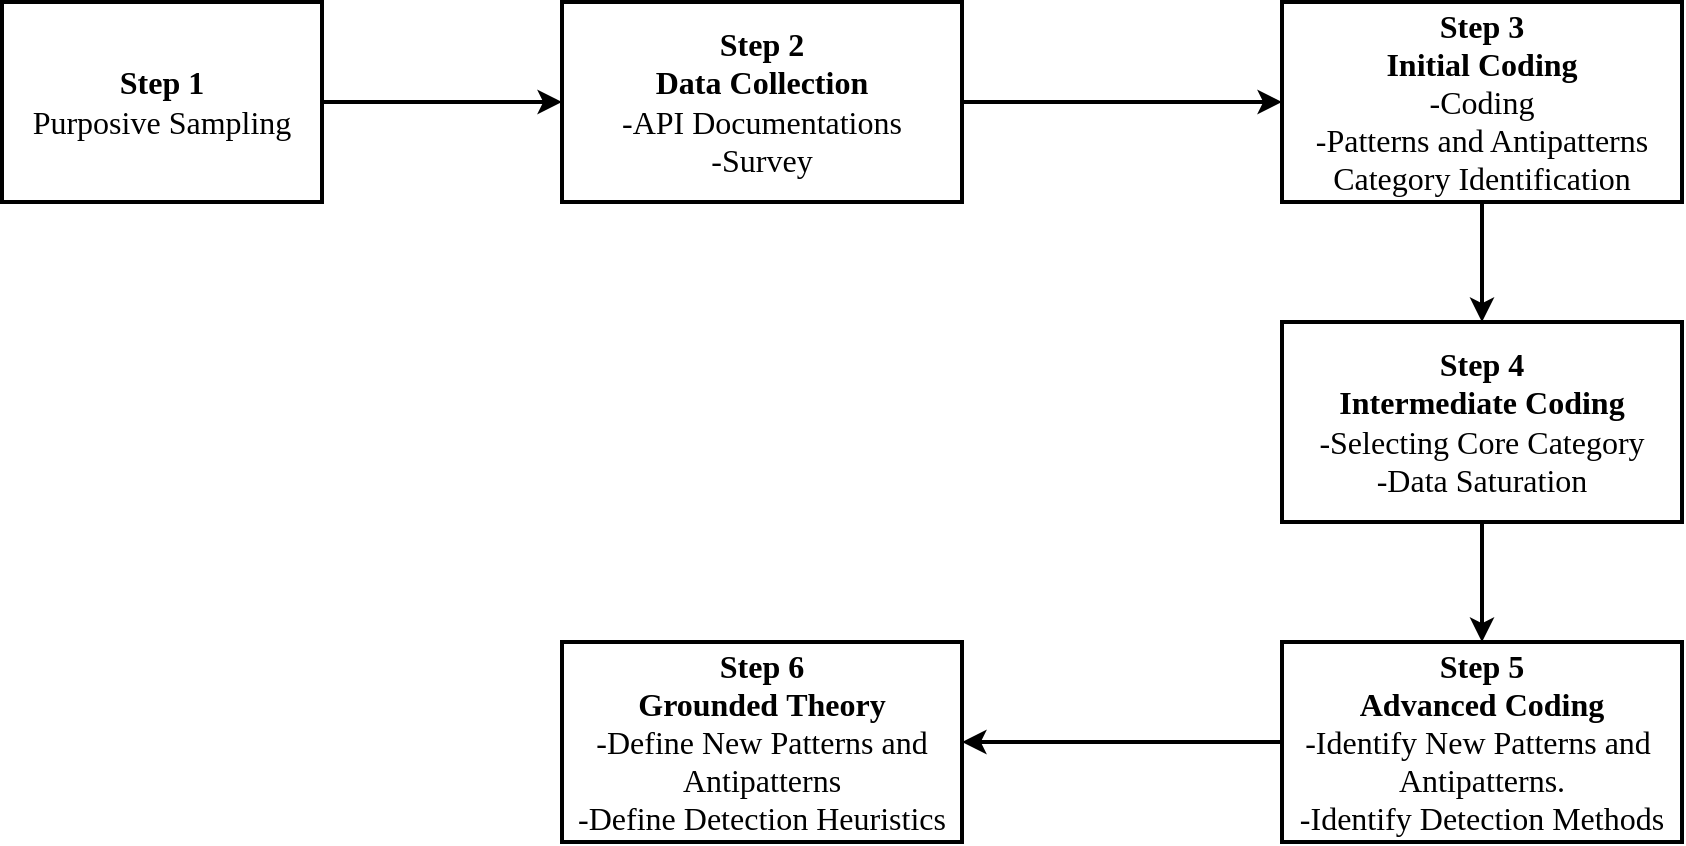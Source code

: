 <mxfile version="26.0.4">
  <diagram name="Page-1" id="SU60sq1JpARpPboAShl4">
    <mxGraphModel dx="1434" dy="746" grid="1" gridSize="10" guides="1" tooltips="1" connect="1" arrows="1" fold="1" page="1" pageScale="1" pageWidth="1100" pageHeight="850" math="0" shadow="0">
      <root>
        <mxCell id="0" />
        <mxCell id="1" parent="0" />
        <mxCell id="MPG2LtDlFFUvsX0TWPEw-2" value="&lt;font style=&quot;font-size: 16px;&quot;&gt;&lt;b style=&quot;&quot;&gt;Step 1&lt;/b&gt;&lt;/font&gt;&lt;div style=&quot;&quot;&gt;&lt;span style=&quot;font-size: 16px;&quot;&gt;Purposive Sampling&lt;/span&gt;&lt;/div&gt;" style="rounded=0;whiteSpace=wrap;html=1;strokeWidth=2;container=0;fontStyle=0;fontFamily=Times New Roman;fontSize=15;" parent="1" vertex="1">
          <mxGeometry x="80" y="200" width="160" height="100" as="geometry" />
        </mxCell>
        <mxCell id="lQT1piTSVn4L2tEJI0oU-2" value="&lt;font style=&quot;font-size: 16px;&quot;&gt;&lt;b style=&quot;&quot;&gt;Step 2&lt;/b&gt;&lt;/font&gt;&lt;div style=&quot;&quot;&gt;&lt;b&gt;&lt;span style=&quot;font-size: 16px;&quot;&gt;Data&amp;nbsp;&lt;/span&gt;&lt;span style=&quot;font-size: 16px; background-color: transparent; color: light-dark(rgb(0, 0, 0), rgb(255, 255, 255));&quot;&gt;Collection&lt;/span&gt;&lt;/b&gt;&lt;/div&gt;&lt;div style=&quot;&quot;&gt;&lt;span style=&quot;font-size: 16px; background-color: transparent; color: light-dark(rgb(0, 0, 0), rgb(255, 255, 255));&quot;&gt;-API Documentations&lt;/span&gt;&lt;/div&gt;&lt;div style=&quot;&quot;&gt;&lt;span style=&quot;font-size: 16px; background-color: transparent; color: light-dark(rgb(0, 0, 0), rgb(255, 255, 255));&quot;&gt;-Survey&lt;/span&gt;&lt;/div&gt;" style="rounded=0;whiteSpace=wrap;html=1;strokeWidth=2;container=0;fontStyle=0;fontFamily=Times New Roman;fontSize=15;" vertex="1" parent="1">
          <mxGeometry x="360" y="200" width="200" height="100" as="geometry" />
        </mxCell>
        <mxCell id="lQT1piTSVn4L2tEJI0oU-3" value="&lt;font style=&quot;font-size: 16px;&quot;&gt;&lt;span style=&quot;&quot;&gt;Step 3&lt;/span&gt;&lt;/font&gt;&lt;div style=&quot;&quot;&gt;&lt;span style=&quot;font-size: 16px;&quot;&gt;Initial&amp;nbsp;&lt;/span&gt;&lt;span style=&quot;font-size: 16px; background-color: transparent; color: light-dark(rgb(0, 0, 0), rgb(255, 255, 255));&quot;&gt;Coding&lt;/span&gt;&lt;/div&gt;&lt;div style=&quot;&quot;&gt;&lt;span style=&quot;font-size: 16px; background-color: transparent; color: light-dark(rgb(0, 0, 0), rgb(255, 255, 255)); font-weight: normal;&quot;&gt;-Coding&lt;/span&gt;&lt;/div&gt;&lt;div style=&quot;&quot;&gt;&lt;span style=&quot;font-size: 16px; background-color: transparent; color: light-dark(rgb(0, 0, 0), rgb(255, 255, 255)); font-weight: normal;&quot;&gt;-Patterns and Antipatterns Category Identification&lt;/span&gt;&lt;/div&gt;" style="rounded=0;whiteSpace=wrap;html=1;strokeWidth=2;container=0;fontStyle=1;fontFamily=Times New Roman;fontSize=15;" vertex="1" parent="1">
          <mxGeometry x="720" y="200" width="200" height="100" as="geometry" />
        </mxCell>
        <mxCell id="lQT1piTSVn4L2tEJI0oU-4" value="&lt;font style=&quot;font-size: 16px;&quot;&gt;&lt;span style=&quot;&quot;&gt;Step 4&lt;br&gt;&lt;/span&gt;&lt;/font&gt;&lt;div style=&quot;&quot;&gt;&lt;span style=&quot;background-color: transparent; font-size: 16px;&quot;&gt;Intermediate&amp;nbsp;&lt;/span&gt;&lt;span style=&quot;font-size: 16px; background-color: transparent; color: light-dark(rgb(0, 0, 0), rgb(255, 255, 255));&quot;&gt;Coding&lt;/span&gt;&lt;/div&gt;&lt;div style=&quot;&quot;&gt;&lt;span style=&quot;font-size: 16px; background-color: transparent; color: light-dark(rgb(0, 0, 0), rgb(255, 255, 255)); font-weight: normal;&quot;&gt;-Selecting Core Category&lt;/span&gt;&lt;/div&gt;&lt;div style=&quot;&quot;&gt;&lt;span style=&quot;font-size: 16px; background-color: transparent; color: light-dark(rgb(0, 0, 0), rgb(255, 255, 255)); font-weight: normal;&quot;&gt;-Data Saturation&lt;/span&gt;&lt;/div&gt;" style="rounded=0;whiteSpace=wrap;html=1;strokeWidth=2;container=0;fontStyle=1;fontFamily=Times New Roman;fontSize=15;" vertex="1" parent="1">
          <mxGeometry x="720" y="360" width="200" height="100" as="geometry" />
        </mxCell>
        <mxCell id="lQT1piTSVn4L2tEJI0oU-5" value="&lt;font style=&quot;font-size: 16px;&quot;&gt;&lt;span style=&quot;&quot;&gt;Step 5&lt;br&gt;&lt;/span&gt;&lt;/font&gt;&lt;div style=&quot;&quot;&gt;&lt;span style=&quot;font-size: 16px;&quot;&gt;Advanced&amp;nbsp;&lt;/span&gt;&lt;span style=&quot;font-size: 16px; background-color: transparent; color: light-dark(rgb(0, 0, 0), rgb(255, 255, 255));&quot;&gt;Coding&lt;/span&gt;&lt;/div&gt;&lt;div style=&quot;&quot;&gt;&lt;span style=&quot;font-size: 16px; background-color: transparent; color: light-dark(rgb(0, 0, 0), rgb(255, 255, 255)); font-weight: normal;&quot;&gt;-Identify New Patterns and&amp;nbsp; Antipatterns.&lt;/span&gt;&lt;/div&gt;&lt;div style=&quot;&quot;&gt;&lt;span style=&quot;font-size: 16px; background-color: transparent; color: light-dark(rgb(0, 0, 0), rgb(255, 255, 255)); font-weight: normal;&quot;&gt;-Identify Detection Methods&lt;/span&gt;&lt;/div&gt;" style="rounded=0;whiteSpace=wrap;html=1;strokeWidth=2;container=0;fontStyle=1;fontFamily=Times New Roman;fontSize=15;" vertex="1" parent="1">
          <mxGeometry x="720" y="520" width="200" height="100" as="geometry" />
        </mxCell>
        <mxCell id="lQT1piTSVn4L2tEJI0oU-6" value="&lt;font style=&quot;font-size: 16px;&quot;&gt;&lt;span style=&quot;&quot;&gt;Step 6&lt;br&gt;&lt;/span&gt;&lt;/font&gt;&lt;div style=&quot;&quot;&gt;&lt;span style=&quot;font-size: 16px;&quot;&gt;Grounded&amp;nbsp;&lt;/span&gt;&lt;span style=&quot;font-size: 16px; background-color: transparent; color: light-dark(rgb(0, 0, 0), rgb(255, 255, 255));&quot;&gt;Theory&lt;/span&gt;&lt;/div&gt;&lt;div style=&quot;&quot;&gt;&lt;span style=&quot;font-size: 16px; font-weight: normal;&quot;&gt;-Define New Patterns and Antipatterns&lt;/span&gt;&lt;/div&gt;&lt;div style=&quot;&quot;&gt;&lt;span style=&quot;font-size: 16px; font-weight: normal;&quot;&gt;-Define Detection Heuristics&lt;/span&gt;&lt;/div&gt;" style="rounded=0;whiteSpace=wrap;html=1;strokeWidth=2;container=0;fontStyle=1;fontFamily=Times New Roman;fontSize=15;" vertex="1" parent="1">
          <mxGeometry x="360" y="520" width="200" height="100" as="geometry" />
        </mxCell>
        <mxCell id="lQT1piTSVn4L2tEJI0oU-10" value="" style="endArrow=classic;html=1;rounded=0;entryX=0;entryY=0.5;entryDx=0;entryDy=0;strokeWidth=2;" edge="1" parent="1" target="lQT1piTSVn4L2tEJI0oU-3">
          <mxGeometry width="50" height="50" relative="1" as="geometry">
            <mxPoint x="560" y="250" as="sourcePoint" />
            <mxPoint x="610" y="200" as="targetPoint" />
          </mxGeometry>
        </mxCell>
        <mxCell id="lQT1piTSVn4L2tEJI0oU-11" value="" style="endArrow=classic;html=1;rounded=0;entryX=0.5;entryY=0;entryDx=0;entryDy=0;strokeWidth=2;" edge="1" parent="1" target="lQT1piTSVn4L2tEJI0oU-4">
          <mxGeometry width="50" height="50" relative="1" as="geometry">
            <mxPoint x="820" y="300" as="sourcePoint" />
            <mxPoint x="870" y="250" as="targetPoint" />
          </mxGeometry>
        </mxCell>
        <mxCell id="lQT1piTSVn4L2tEJI0oU-12" value="" style="endArrow=classic;html=1;rounded=0;entryX=0.5;entryY=0;entryDx=0;entryDy=0;strokeWidth=2;" edge="1" parent="1" target="lQT1piTSVn4L2tEJI0oU-5">
          <mxGeometry width="50" height="50" relative="1" as="geometry">
            <mxPoint x="820" y="460" as="sourcePoint" />
            <mxPoint x="870" y="410" as="targetPoint" />
          </mxGeometry>
        </mxCell>
        <mxCell id="lQT1piTSVn4L2tEJI0oU-13" value="" style="endArrow=classic;html=1;rounded=0;exitX=0;exitY=0.5;exitDx=0;exitDy=0;strokeWidth=2;" edge="1" parent="1" source="lQT1piTSVn4L2tEJI0oU-5" target="lQT1piTSVn4L2tEJI0oU-6">
          <mxGeometry width="50" height="50" relative="1" as="geometry">
            <mxPoint x="530" y="450" as="sourcePoint" />
            <mxPoint x="580" y="400" as="targetPoint" />
          </mxGeometry>
        </mxCell>
        <mxCell id="lQT1piTSVn4L2tEJI0oU-14" value="" style="endArrow=classic;html=1;rounded=0;entryX=0;entryY=0.5;entryDx=0;entryDy=0;strokeWidth=2;" edge="1" parent="1" target="lQT1piTSVn4L2tEJI0oU-2">
          <mxGeometry width="50" height="50" relative="1" as="geometry">
            <mxPoint x="240" y="250" as="sourcePoint" />
            <mxPoint x="290" y="200" as="targetPoint" />
          </mxGeometry>
        </mxCell>
      </root>
    </mxGraphModel>
  </diagram>
</mxfile>
